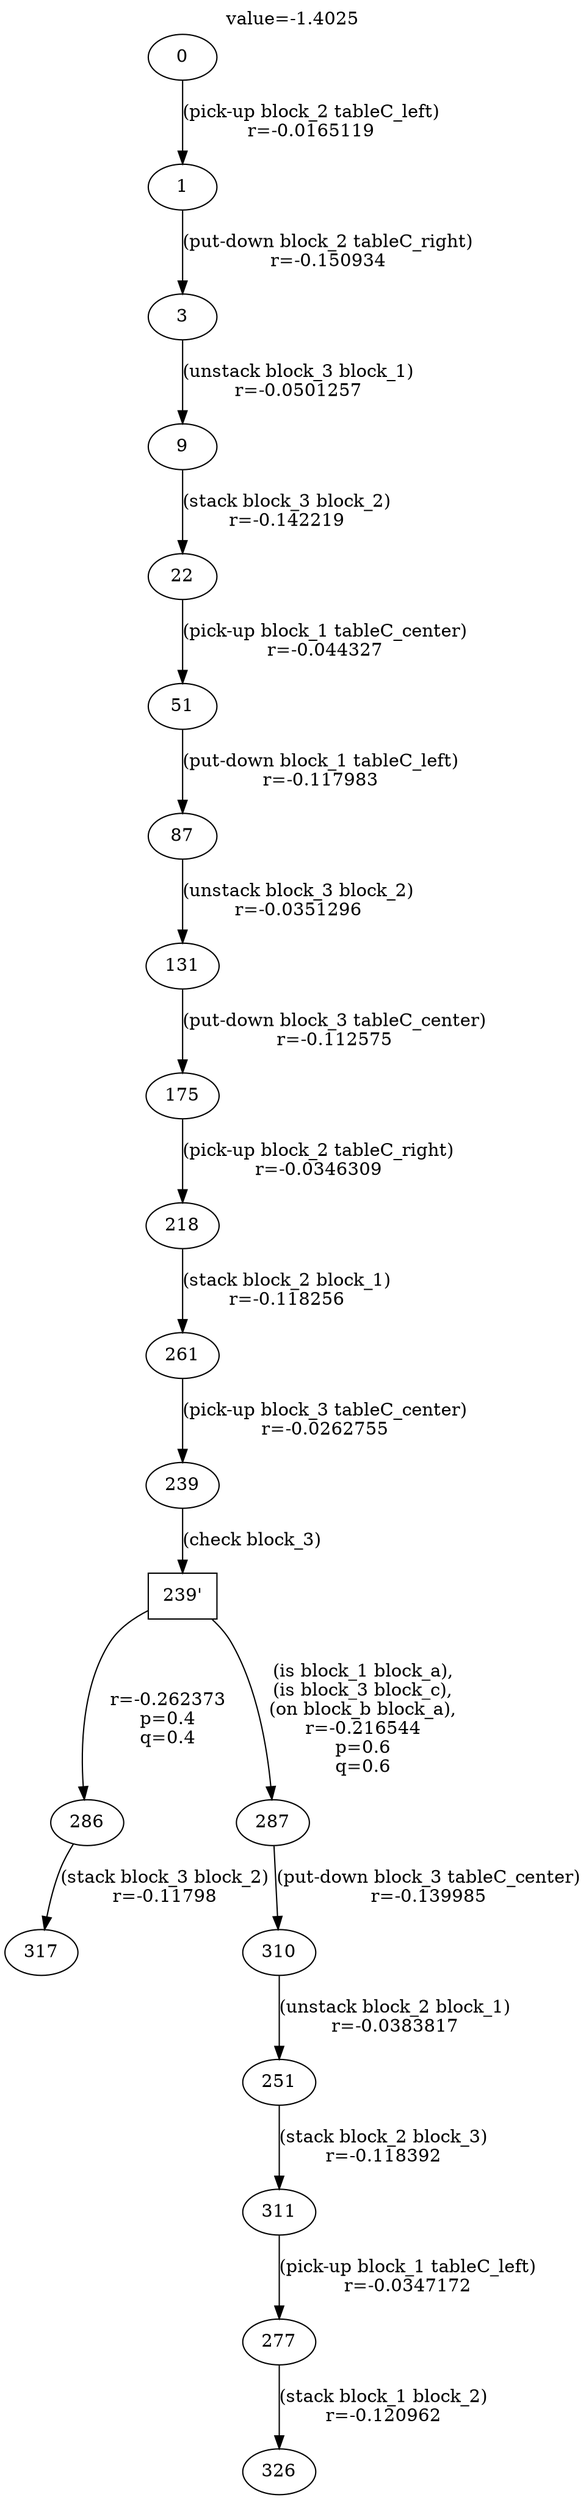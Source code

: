 digraph g{
label="value=-1.4025"
labelloc=top
0->1 [ label="(pick-up block_2 tableC_left)
r=-0.0165119" ];
1->3 [ label="(put-down block_2 tableC_right)
r=-0.150934" ];
3->9 [ label="(unstack block_3 block_1)
r=-0.0501257" ];
9->22 [ label="(stack block_3 block_2)
r=-0.142219" ];
22->51 [ label="(pick-up block_1 tableC_center)
r=-0.044327" ];
51->87 [ label="(put-down block_1 tableC_left)
r=-0.117983" ];
87->131 [ label="(unstack block_3 block_2)
r=-0.0351296" ];
131->175 [ label="(put-down block_3 tableC_center)
r=-0.112575" ];
175->218 [ label="(pick-up block_2 tableC_right)
r=-0.0346309" ];
218->261 [ label="(stack block_2 block_1)
r=-0.118256" ];
261->239 [ label="(pick-up block_3 tableC_center)
r=-0.0262755" ];
"239'" [ shape=box ] ;
239->"239'" [ label="(check block_3)" ];
"239'"->286 [ label="
r=-0.262373
p=0.4
q=0.4" ];
286->317 [ label="(stack block_3 block_2)
r=-0.11798" ];
"239'"->287 [ label="
(is block_1 block_a),
(is block_3 block_c),
(on block_b block_a),
r=-0.216544
p=0.6
q=0.6" ];
287->310 [ label="(put-down block_3 tableC_center)
r=-0.139985" ];
310->251 [ label="(unstack block_2 block_1)
r=-0.0383817" ];
251->311 [ label="(stack block_2 block_3)
r=-0.118392" ];
311->277 [ label="(pick-up block_1 tableC_left)
r=-0.0347172" ];
277->326 [ label="(stack block_1 block_2)
r=-0.120962" ];
}
